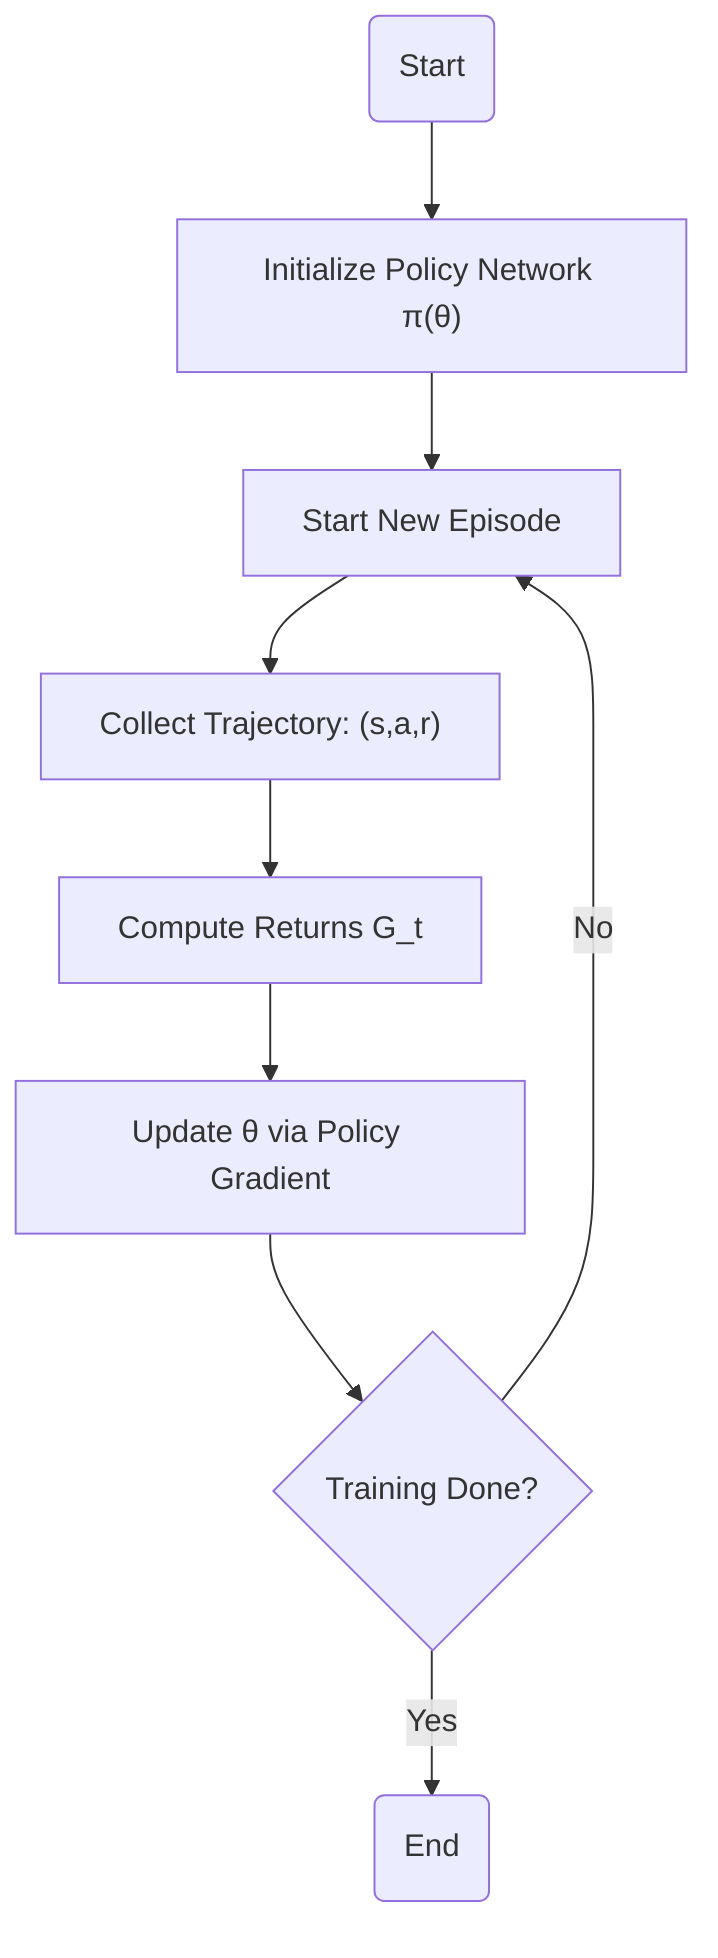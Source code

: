graph TD
    A(Start) --> B["Initialize Policy Network π(θ)"];
    B --> C[Start New Episode];
    C --> D["Collect Trajectory: (s,a,r)"];
    D --> E[Compute Returns G_t];
    E --> F[Update θ via Policy Gradient];
    F --> G{Training Done?};
    G -- Yes --> H(End);
    G -- No --> C;